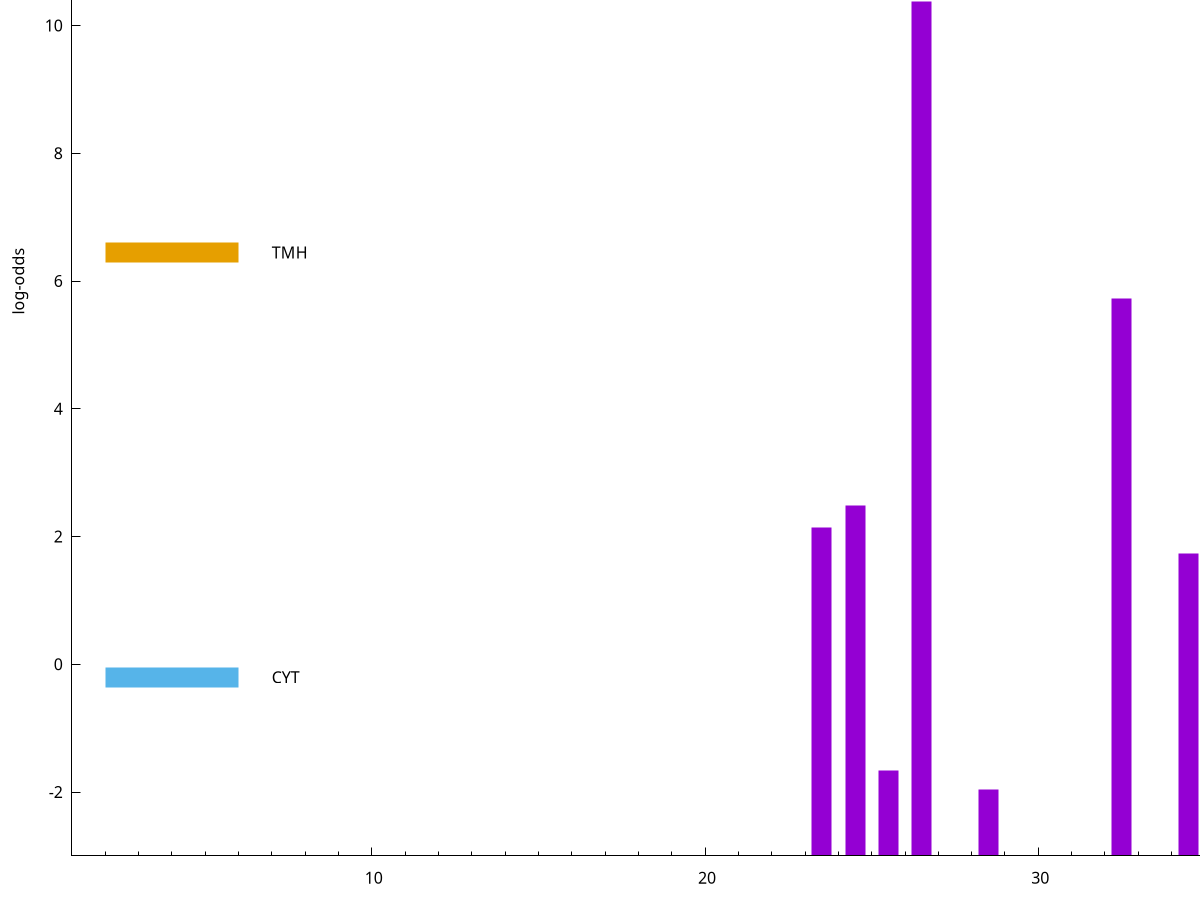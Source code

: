 set title "LipoP predictions for SRR3987126.gff"
set size 2., 1.4
set xrange [1:70] 
set mxtics 10
set yrange [-3:15]
set y2range [0:18]
set ylabel "log-odds"
set term postscript eps color solid "Helvetica" 30
set output "SRR3987126.gff39.eps"
set arrow from 2,10.4546 to 6,10.4546 nohead lt 1 lw 20
set label "SpI" at 7,10.4546
set arrow from 2,6.44764 to 6,6.44764 nohead lt 4 lw 20
set label "TMH" at 7,6.44764
set arrow from 2,-0.200913 to 6,-0.200913 nohead lt 3 lw 20
set label "CYT" at 7,-0.200913
set arrow from 2,10.4546 to 6,10.4546 nohead lt 1 lw 20
set label "SpI" at 7,10.4546
# NOTE: The scores below are the log-odds scores with the threshold
# NOTE: subtracted (a hack to make gnuplot make the histogram all
# NOTE: look nice).
plot "-" axes x1y2 title "" with impulses lt 1 lw 20
26.500000 13.383100
32.500000 8.731180
24.500000 5.482440
23.500000 5.134650
34.500000 4.735180
36.500000 2.012351
25.500000 1.342900
28.500000 1.032980
e
exit

